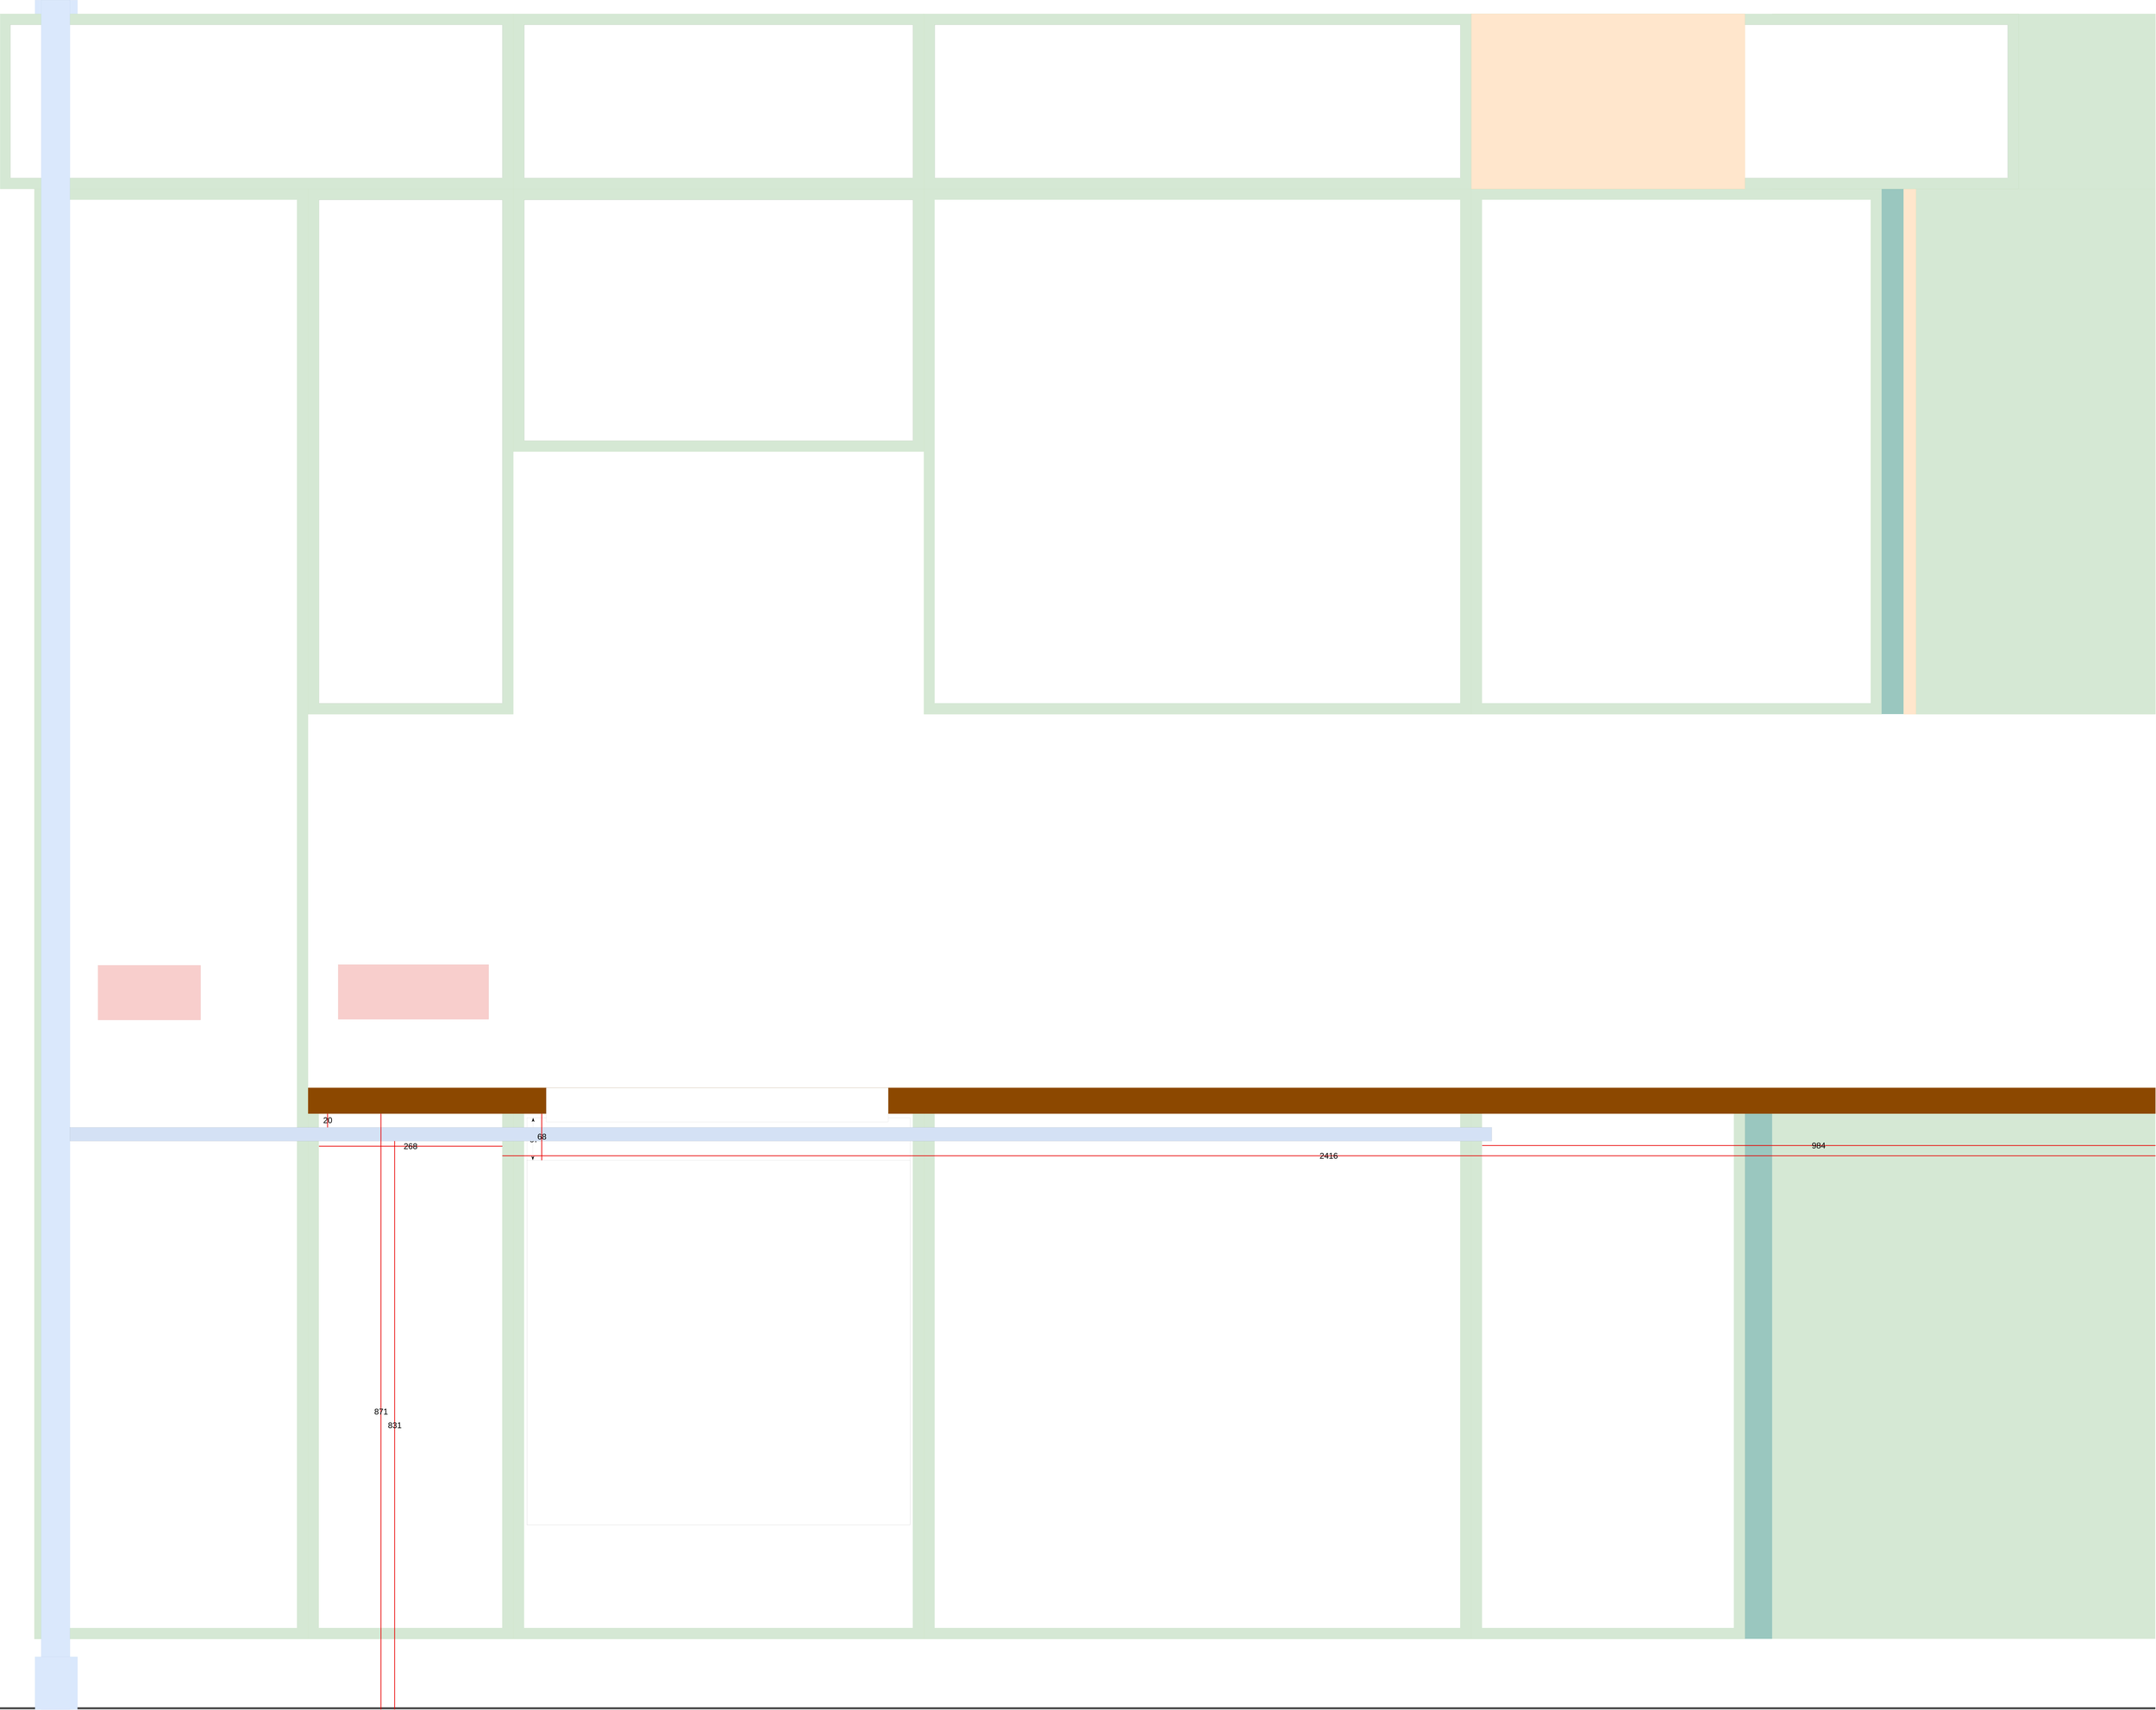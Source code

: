 <mxfile version="24.6.1" type="github" pages="2">
  <diagram name="left" id="koKkgfx4V1DcDY4L06e6">
    <mxGraphModel dx="891" dy="560" grid="1" gridSize="1" guides="1" tooltips="1" connect="1" arrows="1" fold="1" page="1" pageScale="1" pageWidth="3150" pageHeight="2499" math="0" shadow="0">
      <root>
        <mxCell id="0" />
        <mxCell id="1" parent="0" />
        <mxCell id="xtGN7tZTvixt9cB9F57P-2" value="" style="rounded=0;whiteSpace=wrap;html=1;strokeColor=none;strokeWidth=0;fillColor=none;rotatable=0;cloneable=0;deletable=0;resizable=0;movable=0;editable=0;locked=1;connectable=0;" parent="1" vertex="1">
          <mxGeometry width="3150" height="2499" as="geometry" />
        </mxCell>
        <mxCell id="w0aLumGX9xAHh60q_JEq-9" value="" style="rounded=0;whiteSpace=wrap;html=1;strokeColor=none;fillColor=#9AC7BF;" parent="1" vertex="1">
          <mxGeometry x="2550" y="1628" width="40" height="768" as="geometry" />
        </mxCell>
        <mxCell id="w0aLumGX9xAHh60q_JEq-11" value="" style="rounded=0;whiteSpace=wrap;html=1;strokeWidth=0;fillColor=#d5e8d4;strokeColor=#82b366;" parent="1" vertex="1">
          <mxGeometry x="2590" y="20" width="560" height="256" as="geometry" />
        </mxCell>
        <mxCell id="FoiQY0BL_amfM0cv7Ukx-2" value="пол" parent="0" />
        <mxCell id="xtGN7tZTvixt9cB9F57P-3" value="" style="rounded=0;whiteSpace=wrap;html=1;strokeColor=none;fillColor=default;" parent="FoiQY0BL_amfM0cv7Ukx-2" vertex="1">
          <mxGeometry y="2396" width="3150" height="100" as="geometry" />
        </mxCell>
        <mxCell id="FoiQY0BL_amfM0cv7Ukx-23" value="" style="rounded=0;whiteSpace=wrap;html=1;strokeColor=none;fillColor=#4D4D4D;fontColor=#ffffff;" parent="FoiQY0BL_amfM0cv7Ukx-2" vertex="1">
          <mxGeometry y="2496" width="3150" height="3" as="geometry" />
        </mxCell>
        <mxCell id="_2o7Frp7gTv5wv5hf5Ww-18" value="" style="rounded=0;whiteSpace=wrap;html=1;strokeWidth=0;fillColor=#dae8fc;strokeColor=#6c8ebf;align=center;verticalAlign=middle;fontFamily=Helvetica;fontSize=12;fontColor=default;" parent="FoiQY0BL_amfM0cv7Ukx-2" vertex="1">
          <mxGeometry x="55" y="72" width="62" height="36" as="geometry" />
        </mxCell>
        <mxCell id="_2o7Frp7gTv5wv5hf5Ww-19" value="" style="rounded=0;whiteSpace=wrap;html=1;strokeWidth=0;fillColor=#dae8fc;strokeColor=#6c8ebf;align=center;verticalAlign=middle;fontFamily=Helvetica;fontSize=12;fontColor=default;" parent="FoiQY0BL_amfM0cv7Ukx-2" vertex="1">
          <mxGeometry x="51" width="62" height="36" as="geometry" />
        </mxCell>
        <mxCell id="FoiQY0BL_amfM0cv7Ukx-28" value="верхний ряд" parent="0" />
        <mxCell id="CjcA40CV85_2sZ5aNf5o-3" value="" style="group" parent="FoiQY0BL_amfM0cv7Ukx-28" vertex="1" connectable="0">
          <mxGeometry x="450" y="276" width="300" height="768" as="geometry" />
        </mxCell>
        <mxCell id="CjcA40CV85_2sZ5aNf5o-1" value="" style="rounded=0;whiteSpace=wrap;html=1;strokeColor=#82b366;strokeWidth=0;fillColor=#d5e8d4;" parent="CjcA40CV85_2sZ5aNf5o-3" vertex="1">
          <mxGeometry width="300" height="768" as="geometry" />
        </mxCell>
        <mxCell id="CjcA40CV85_2sZ5aNf5o-2" value="" style="rounded=0;whiteSpace=wrap;html=1;strokeWidth=0;" parent="CjcA40CV85_2sZ5aNf5o-3" vertex="1">
          <mxGeometry x="16" y="16" width="268" height="736" as="geometry" />
        </mxCell>
        <mxCell id="CjcA40CV85_2sZ5aNf5o-6" value="" style="group" parent="FoiQY0BL_amfM0cv7Ukx-28" vertex="1" connectable="0">
          <mxGeometry x="750" y="276" width="600" height="384" as="geometry" />
        </mxCell>
        <mxCell id="CjcA40CV85_2sZ5aNf5o-4" value="" style="rounded=0;whiteSpace=wrap;html=1;strokeWidth=0;fillColor=#d5e8d4;strokeColor=#82b366;" parent="CjcA40CV85_2sZ5aNf5o-6" vertex="1">
          <mxGeometry width="600" height="384" as="geometry" />
        </mxCell>
        <mxCell id="CjcA40CV85_2sZ5aNf5o-5" value="" style="rounded=0;whiteSpace=wrap;html=1;strokeWidth=0;" parent="CjcA40CV85_2sZ5aNf5o-6" vertex="1">
          <mxGeometry x="16" y="16" width="568" height="352" as="geometry" />
        </mxCell>
        <mxCell id="CjcA40CV85_2sZ5aNf5o-7" value="" style="group" parent="FoiQY0BL_amfM0cv7Ukx-28" vertex="1" connectable="0">
          <mxGeometry x="1350" y="276" width="1400" height="768" as="geometry" />
        </mxCell>
        <mxCell id="CjcA40CV85_2sZ5aNf5o-8" value="" style="rounded=0;whiteSpace=wrap;html=1;strokeColor=#82b366;fillColor=#d5e8d4;strokeWidth=0;" parent="CjcA40CV85_2sZ5aNf5o-7" vertex="1">
          <mxGeometry width="800" height="768" as="geometry" />
        </mxCell>
        <mxCell id="CjcA40CV85_2sZ5aNf5o-9" value="" style="rounded=0;whiteSpace=wrap;html=1;fillColor=default;strokeColor=none;" parent="CjcA40CV85_2sZ5aNf5o-7" vertex="1">
          <mxGeometry x="16.003" y="16" width="768" height="736" as="geometry" />
        </mxCell>
        <mxCell id="CjcA40CV85_2sZ5aNf5o-10" value="" style="group" parent="CjcA40CV85_2sZ5aNf5o-7" vertex="1" connectable="0">
          <mxGeometry x="800" width="600" height="768" as="geometry" />
        </mxCell>
        <mxCell id="CjcA40CV85_2sZ5aNf5o-11" value="" style="rounded=0;whiteSpace=wrap;html=1;strokeColor=#82b366;fillColor=#d5e8d4;strokeWidth=0;" parent="CjcA40CV85_2sZ5aNf5o-10" vertex="1">
          <mxGeometry width="600" height="768" as="geometry" />
        </mxCell>
        <mxCell id="CjcA40CV85_2sZ5aNf5o-12" value="" style="rounded=0;whiteSpace=wrap;html=1;fillColor=default;strokeColor=none;" parent="CjcA40CV85_2sZ5aNf5o-10" vertex="1">
          <mxGeometry x="16" y="16" width="568" height="736" as="geometry" />
        </mxCell>
        <mxCell id="w0aLumGX9xAHh60q_JEq-7" value="" style="rounded=0;whiteSpace=wrap;html=1;strokeWidth=0;fillColor=#d5e8d4;strokeColor=#82b366;" parent="FoiQY0BL_amfM0cv7Ukx-28" vertex="1">
          <mxGeometry x="2800" y="276" width="350" height="768" as="geometry" />
        </mxCell>
        <mxCell id="w0aLumGX9xAHh60q_JEq-8" value="" style="rounded=0;whiteSpace=wrap;html=1;strokeWidth=0;fillColor=#ffe6cc;strokeColor=#d79b00;" parent="FoiQY0BL_amfM0cv7Ukx-28" vertex="1">
          <mxGeometry x="2782" y="276" width="18" height="768" as="geometry" />
        </mxCell>
        <mxCell id="FoiQY0BL_amfM0cv7Ukx-5" value="" style="rounded=0;whiteSpace=wrap;html=1;strokeColor=none;fillColor=#9AC7BF;" parent="FoiQY0BL_amfM0cv7Ukx-28" vertex="1">
          <mxGeometry x="2750" y="276" width="32" height="768" as="geometry" />
        </mxCell>
        <mxCell id="CjcA40CV85_2sZ5aNf5o-13" value="антресоль" parent="0" />
        <mxCell id="CjcA40CV85_2sZ5aNf5o-29" value="" style="group" parent="CjcA40CV85_2sZ5aNf5o-13" vertex="1" connectable="0">
          <mxGeometry x="2150" y="20" width="998" height="402" as="geometry" />
        </mxCell>
        <mxCell id="CjcA40CV85_2sZ5aNf5o-30" value="" style="rounded=0;whiteSpace=wrap;html=1;strokeWidth=0;fillColor=#d5e8d4;strokeColor=#82b366;" parent="CjcA40CV85_2sZ5aNf5o-29" vertex="1">
          <mxGeometry width="800" height="256" as="geometry" />
        </mxCell>
        <mxCell id="CjcA40CV85_2sZ5aNf5o-31" value="" style="rounded=0;whiteSpace=wrap;html=1;strokeWidth=0;" parent="CjcA40CV85_2sZ5aNf5o-29" vertex="1">
          <mxGeometry x="16" y="16" width="768" height="224" as="geometry" />
        </mxCell>
        <mxCell id="w0aLumGX9xAHh60q_JEq-12" value="" style="rounded=0;whiteSpace=wrap;html=1;fillColor=#ffe6cc;strokeColor=#d79b00;strokeWidth=0;" parent="CjcA40CV85_2sZ5aNf5o-29" vertex="1">
          <mxGeometry width="400" height="256" as="geometry" />
        </mxCell>
        <mxCell id="CjcA40CV85_2sZ5aNf5o-18" value="" style="group" parent="CjcA40CV85_2sZ5aNf5o-13" vertex="1" connectable="0">
          <mxGeometry x="750" y="20" width="600" height="256" as="geometry" />
        </mxCell>
        <mxCell id="CjcA40CV85_2sZ5aNf5o-19" value="" style="group" parent="CjcA40CV85_2sZ5aNf5o-18" vertex="1" connectable="0">
          <mxGeometry width="600" height="256" as="geometry" />
        </mxCell>
        <mxCell id="CjcA40CV85_2sZ5aNf5o-20" value="" style="rounded=0;whiteSpace=wrap;html=1;strokeWidth=0;fillColor=#d5e8d4;strokeColor=#82b366;" parent="CjcA40CV85_2sZ5aNf5o-19" vertex="1">
          <mxGeometry width="600" height="256" as="geometry" />
        </mxCell>
        <mxCell id="CjcA40CV85_2sZ5aNf5o-21" value="" style="rounded=0;whiteSpace=wrap;html=1;strokeWidth=0;" parent="CjcA40CV85_2sZ5aNf5o-19" vertex="1">
          <mxGeometry x="16" y="16" width="568" height="224" as="geometry" />
        </mxCell>
        <mxCell id="CjcA40CV85_2sZ5aNf5o-28" value="" style="group" parent="CjcA40CV85_2sZ5aNf5o-13" vertex="1" connectable="0">
          <mxGeometry x="1350" y="20" width="800" height="256" as="geometry" />
        </mxCell>
        <mxCell id="CjcA40CV85_2sZ5aNf5o-26" value="" style="rounded=0;whiteSpace=wrap;html=1;strokeWidth=0;fillColor=#d5e8d4;strokeColor=#82b366;" parent="CjcA40CV85_2sZ5aNf5o-28" vertex="1">
          <mxGeometry width="800" height="256" as="geometry" />
        </mxCell>
        <mxCell id="CjcA40CV85_2sZ5aNf5o-27" value="" style="rounded=0;whiteSpace=wrap;html=1;strokeWidth=0;" parent="CjcA40CV85_2sZ5aNf5o-28" vertex="1">
          <mxGeometry x="16" y="16" width="768" height="224" as="geometry" />
        </mxCell>
        <mxCell id="CjcA40CV85_2sZ5aNf5o-16" value="" style="group" parent="CjcA40CV85_2sZ5aNf5o-13" vertex="1" connectable="0">
          <mxGeometry y="20" width="2436" height="256" as="geometry" />
        </mxCell>
        <mxCell id="CjcA40CV85_2sZ5aNf5o-17" value="" style="group" parent="CjcA40CV85_2sZ5aNf5o-16" vertex="1" connectable="0">
          <mxGeometry width="2436" height="256" as="geometry" />
        </mxCell>
        <mxCell id="CjcA40CV85_2sZ5aNf5o-14" value="" style="rounded=0;whiteSpace=wrap;html=1;strokeWidth=0;fillColor=#d5e8d4;strokeColor=#82b366;" parent="CjcA40CV85_2sZ5aNf5o-17" vertex="1">
          <mxGeometry width="750" height="256" as="geometry" />
        </mxCell>
        <mxCell id="CjcA40CV85_2sZ5aNf5o-15" value="" style="rounded=0;whiteSpace=wrap;html=1;strokeWidth=0;" parent="CjcA40CV85_2sZ5aNf5o-17" vertex="1">
          <mxGeometry x="15" y="16" width="719" height="224" as="geometry" />
        </mxCell>
        <mxCell id="FoiQY0BL_amfM0cv7Ukx-4" value="нижний ряд" parent="0" />
        <mxCell id="FoiQY0BL_amfM0cv7Ukx-3" value="" style="rounded=0;whiteSpace=wrap;html=1;strokeColor=none;fillColor=#d5e8d4;" parent="FoiQY0BL_amfM0cv7Ukx-4" vertex="1">
          <mxGeometry x="2590" y="1628" width="560" height="768" as="geometry" />
        </mxCell>
        <mxCell id="FoiQY0BL_amfM0cv7Ukx-8" value="" style="group" parent="FoiQY0BL_amfM0cv7Ukx-4" vertex="1" connectable="0">
          <mxGeometry x="2150" y="1628" width="1000" height="768" as="geometry" />
        </mxCell>
        <mxCell id="FoiQY0BL_amfM0cv7Ukx-6" value="" style="rounded=0;whiteSpace=wrap;html=1;strokeColor=#82b366;fillColor=#d5e8d4;strokeWidth=0;" parent="FoiQY0BL_amfM0cv7Ukx-8" vertex="1">
          <mxGeometry width="400" height="768" as="geometry" />
        </mxCell>
        <mxCell id="FoiQY0BL_amfM0cv7Ukx-7" value="" style="rounded=0;whiteSpace=wrap;html=1;fillColor=default;strokeColor=none;" parent="FoiQY0BL_amfM0cv7Ukx-8" vertex="1">
          <mxGeometry x="16" width="368" height="752" as="geometry" />
        </mxCell>
        <mxCell id="FoiQY0BL_amfM0cv7Ukx-12" value="" style="group" parent="FoiQY0BL_amfM0cv7Ukx-4" vertex="1" connectable="0">
          <mxGeometry x="750" y="1618" width="621" height="768" as="geometry" />
        </mxCell>
        <mxCell id="FoiQY0BL_amfM0cv7Ukx-13" value="" style="rounded=0;whiteSpace=wrap;html=1;strokeColor=#82b366;fillColor=#d5e8d4;strokeWidth=0;" parent="FoiQY0BL_amfM0cv7Ukx-12" vertex="1">
          <mxGeometry y="10" width="600" height="768" as="geometry" />
        </mxCell>
        <mxCell id="FoiQY0BL_amfM0cv7Ukx-14" value="" style="rounded=0;whiteSpace=wrap;html=1;fillColor=default;strokeColor=none;" parent="FoiQY0BL_amfM0cv7Ukx-12" vertex="1">
          <mxGeometry x="16" y="10" width="568" height="752" as="geometry" />
        </mxCell>
        <mxCell id="FoiQY0BL_amfM0cv7Ukx-15" value="" style="group" parent="FoiQY0BL_amfM0cv7Ukx-4" vertex="1" connectable="0">
          <mxGeometry x="450" y="1618" width="390" height="768" as="geometry" />
        </mxCell>
        <mxCell id="FoiQY0BL_amfM0cv7Ukx-16" value="" style="rounded=0;whiteSpace=wrap;html=1;strokeColor=#82b366;fillColor=#d5e8d4;strokeWidth=0;" parent="FoiQY0BL_amfM0cv7Ukx-15" vertex="1">
          <mxGeometry y="10" width="300" height="768" as="geometry" />
        </mxCell>
        <mxCell id="FoiQY0BL_amfM0cv7Ukx-17" value="" style="rounded=0;whiteSpace=wrap;html=1;fillColor=default;strokeColor=none;" parent="FoiQY0BL_amfM0cv7Ukx-15" vertex="1">
          <mxGeometry x="16" y="10" width="268" height="752" as="geometry" />
        </mxCell>
        <mxCell id="FoiQY0BL_amfM0cv7Ukx-22" value="" style="group" parent="FoiQY0BL_amfM0cv7Ukx-4" vertex="1" connectable="0">
          <mxGeometry x="50" y="276" width="400" height="2120" as="geometry" />
        </mxCell>
        <mxCell id="FoiQY0BL_amfM0cv7Ukx-19" value="" style="rounded=0;whiteSpace=wrap;html=1;strokeColor=#82b366;fillColor=#d5e8d4;strokeWidth=0;" parent="FoiQY0BL_amfM0cv7Ukx-22" vertex="1">
          <mxGeometry width="400" height="2120" as="geometry" />
        </mxCell>
        <mxCell id="FoiQY0BL_amfM0cv7Ukx-21" value="" style="rounded=0;whiteSpace=wrap;html=1;strokeColor=none;" parent="FoiQY0BL_amfM0cv7Ukx-22" vertex="1">
          <mxGeometry x="16" y="16.079" width="368" height="2088" as="geometry" />
        </mxCell>
        <mxCell id="FoiQY0BL_amfM0cv7Ukx-24" value="" style="group" parent="FoiQY0BL_amfM0cv7Ukx-4" vertex="1" connectable="0">
          <mxGeometry x="1350" y="1628" width="800" height="768" as="geometry" />
        </mxCell>
        <mxCell id="FoiQY0BL_amfM0cv7Ukx-25" value="" style="rounded=0;whiteSpace=wrap;html=1;strokeColor=#82b366;fillColor=#d5e8d4;strokeWidth=0;" parent="FoiQY0BL_amfM0cv7Ukx-24" vertex="1">
          <mxGeometry width="800" height="768" as="geometry" />
        </mxCell>
        <mxCell id="FoiQY0BL_amfM0cv7Ukx-26" value="" style="rounded=0;whiteSpace=wrap;html=1;fillColor=default;strokeColor=none;" parent="FoiQY0BL_amfM0cv7Ukx-24" vertex="1">
          <mxGeometry x="16" width="768" height="752" as="geometry" />
        </mxCell>
        <mxCell id="_2o7Frp7gTv5wv5hf5Ww-23" value="" style="rounded=0;whiteSpace=wrap;html=1;strokeWidth=0;fillColor=#8C4800;strokeColor=#d79b00;" parent="FoiQY0BL_amfM0cv7Ukx-4" vertex="1">
          <mxGeometry x="450" y="1590" width="2700" height="38" as="geometry" />
        </mxCell>
        <mxCell id="CjcA40CV85_2sZ5aNf5o-33" value="котел" parent="0" visible="0" />
        <mxCell id="_2o7Frp7gTv5wv5hf5Ww-1" value="" style="rounded=0;whiteSpace=wrap;html=1;strokeWidth=0;fillColor=#CCCCCC;resizable=1;editable=1;movable=1;rotatable=0;deletable=0;locked=0;connectable=1;cloneable=0;" parent="CjcA40CV85_2sZ5aNf5o-33" vertex="1">
          <mxGeometry x="2247" y="301" width="405" height="718" as="geometry" />
        </mxCell>
        <mxCell id="_2o7Frp7gTv5wv5hf5Ww-4" value="" style="rounded=0;whiteSpace=wrap;html=1;strokeWidth=0;fillColor=#CCCCCC;" parent="CjcA40CV85_2sZ5aNf5o-33" vertex="1">
          <mxGeometry x="2409" y="58" width="80" height="253" as="geometry" />
        </mxCell>
        <mxCell id="_2o7Frp7gTv5wv5hf5Ww-8" value="" style="rounded=0;whiteSpace=wrap;html=1;fillColor=#CCCCCC;strokeWidth=0;" parent="CjcA40CV85_2sZ5aNf5o-33" vertex="1">
          <mxGeometry x="2274" y="45" width="80" height="266" as="geometry" />
        </mxCell>
        <mxCell id="_2o7Frp7gTv5wv5hf5Ww-7" value="" style="rounded=0;whiteSpace=wrap;html=1;strokeWidth=0;fillColor=#CCCCCC;" parent="CjcA40CV85_2sZ5aNf5o-33" vertex="1">
          <mxGeometry y="45" width="2354" height="80" as="geometry" />
        </mxCell>
        <mxCell id="_2o7Frp7gTv5wv5hf5Ww-6" value="" style="rounded=0;whiteSpace=wrap;html=1;strokeWidth=0;fillColor=#CCCCCC;" parent="CjcA40CV85_2sZ5aNf5o-33" vertex="1">
          <mxGeometry x="2282" y="1019" width="335" height="1480" as="geometry" />
        </mxCell>
        <mxCell id="CjcA40CV85_2sZ5aNf5o-32" value="" style="ellipse;whiteSpace=wrap;html=1;aspect=fixed;strokeWidth=0;fillColor=#CCCCCC;strokeColor=#23445d;" parent="CjcA40CV85_2sZ5aNf5o-33" vertex="1">
          <mxGeometry x="2489" y="57" width="80" height="80" as="geometry" />
        </mxCell>
        <mxCell id="_2o7Frp7gTv5wv5hf5Ww-9" value="" style="rounded=0;whiteSpace=wrap;html=1;strokeWidth=0;fillColor=#CCCCCC;" parent="CjcA40CV85_2sZ5aNf5o-33" vertex="1">
          <mxGeometry x="2450" y="150" width="160" height="110" as="geometry" />
        </mxCell>
        <mxCell id="_2o7Frp7gTv5wv5hf5Ww-35" value="духовка" parent="0" />
        <mxCell id="_2o7Frp7gTv5wv5hf5Ww-29" value="" style="group" parent="_2o7Frp7gTv5wv5hf5Ww-35" vertex="1" connectable="0">
          <mxGeometry x="770" y="1644" width="560" height="595" as="geometry" />
        </mxCell>
        <mxCell id="_2o7Frp7gTv5wv5hf5Ww-27" value="" style="rounded=0;whiteSpace=wrap;html=1;strokeWidth=0;perimeterSpacing=0;" parent="_2o7Frp7gTv5wv5hf5Ww-29" vertex="1">
          <mxGeometry y="-10" width="560" height="595" as="geometry" />
        </mxCell>
        <mxCell id="_2o7Frp7gTv5wv5hf5Ww-28" value="" style="rounded=0;whiteSpace=wrap;html=1;strokeWidth=0;perimeterSpacing=0;" parent="_2o7Frp7gTv5wv5hf5Ww-29" vertex="1">
          <mxGeometry y="52" width="560" height="533" as="geometry" />
        </mxCell>
        <mxCell id="_2o7Frp7gTv5wv5hf5Ww-32" value="" style="endArrow=classicThin;startArrow=classicThin;html=1;rounded=0;entryX=0.016;entryY=0;entryDx=0;entryDy=0;entryPerimeter=0;exitX=0.015;exitY=0;exitDx=0;exitDy=0;exitPerimeter=0;startFill=1;endFill=1;strokeWidth=0;" parent="_2o7Frp7gTv5wv5hf5Ww-29" source="_2o7Frp7gTv5wv5hf5Ww-28" target="_2o7Frp7gTv5wv5hf5Ww-27" edge="1">
          <mxGeometry width="50" height="50" relative="1" as="geometry">
            <mxPoint x="9" y="49" as="sourcePoint" />
            <mxPoint x="59" y="-1" as="targetPoint" />
          </mxGeometry>
        </mxCell>
        <mxCell id="_2o7Frp7gTv5wv5hf5Ww-34" value="57" style="edgeLabel;html=1;align=center;verticalAlign=middle;resizable=0;points=[];" parent="_2o7Frp7gTv5wv5hf5Ww-32" vertex="1" connectable="0">
          <mxGeometry x="-0.015" y="-1" relative="1" as="geometry">
            <mxPoint as="offset" />
          </mxGeometry>
        </mxCell>
        <mxCell id="_2o7Frp7gTv5wv5hf5Ww-36" value="" style="rounded=0;whiteSpace=wrap;html=1;strokeWidth=0;" parent="_2o7Frp7gTv5wv5hf5Ww-35" vertex="1">
          <mxGeometry x="798" y="1590" width="500" height="50" as="geometry" />
        </mxCell>
        <mxCell id="_2o7Frp7gTv5wv5hf5Ww-13" value="газ" parent="0" />
        <mxCell id="_2o7Frp7gTv5wv5hf5Ww-14" value="" style="rounded=0;whiteSpace=wrap;html=1;strokeWidth=0;fillColor=#dae8fc;strokeColor=#6c8ebf;" parent="_2o7Frp7gTv5wv5hf5Ww-13" vertex="1">
          <mxGeometry x="60" width="42" height="2499" as="geometry" />
        </mxCell>
        <mxCell id="_2o7Frp7gTv5wv5hf5Ww-15" value="" style="rounded=0;whiteSpace=wrap;html=1;strokeWidth=0;fillColor=#dae8fc;strokeColor=#6c8ebf;align=center;verticalAlign=middle;fontFamily=Helvetica;fontSize=12;fontColor=default;" parent="_2o7Frp7gTv5wv5hf5Ww-13" vertex="1">
          <mxGeometry x="51" y="2422" width="62" height="77" as="geometry" />
        </mxCell>
        <mxCell id="_2o7Frp7gTv5wv5hf5Ww-20" value="" style="rounded=0;whiteSpace=wrap;html=1;strokeWidth=0;strokeColor=default;fillColor=#D4E1F5;" parent="_2o7Frp7gTv5wv5hf5Ww-13" vertex="1">
          <mxGeometry x="102" y="1648" width="2078" height="20" as="geometry" />
        </mxCell>
        <mxCell id="_cgxPpLW0loe5eL5B5di-2" value="20" style="rounded=0;whiteSpace=wrap;html=1;strokeWidth=0;fillColor=#FF0000;" parent="_2o7Frp7gTv5wv5hf5Ww-13" vertex="1">
          <mxGeometry x="478" y="1628" width="1" height="20" as="geometry" />
        </mxCell>
        <mxCell id="_cgxPpLW0loe5eL5B5di-3" value="268" style="rounded=0;whiteSpace=wrap;html=1;fillColor=#FF0000;strokeWidth=0;" parent="_2o7Frp7gTv5wv5hf5Ww-13" vertex="1">
          <mxGeometry x="466" y="1675" width="268" height="1" as="geometry" />
        </mxCell>
        <mxCell id="_cgxPpLW0loe5eL5B5di-5" value="984" style="rounded=0;whiteSpace=wrap;html=1;strokeWidth=0;fillColor=#FF0000;" parent="_2o7Frp7gTv5wv5hf5Ww-13" vertex="1">
          <mxGeometry x="2166" y="1674" width="984" height="1" as="geometry" />
        </mxCell>
        <mxCell id="_cgxPpLW0loe5eL5B5di-6" value="2416" style="rounded=0;whiteSpace=wrap;html=1;strokeWidth=0;fillColor=#FF0000;" parent="_2o7Frp7gTv5wv5hf5Ww-13" vertex="1">
          <mxGeometry x="734" y="1689" width="2416" height="1" as="geometry" />
        </mxCell>
        <mxCell id="w0aLumGX9xAHh60q_JEq-1" value="871" style="rounded=0;whiteSpace=wrap;html=1;strokeWidth=0;fillColor=#FF0000;" parent="_2o7Frp7gTv5wv5hf5Ww-13" vertex="1">
          <mxGeometry x="556" y="1628" width="1" height="871" as="geometry" />
        </mxCell>
        <mxCell id="w0aLumGX9xAHh60q_JEq-3" value="68" style="rounded=0;whiteSpace=wrap;html=1;strokeWidth=0;fillColor=#FF0000;" parent="_2o7Frp7gTv5wv5hf5Ww-13" vertex="1">
          <mxGeometry x="791" y="1628" width="1" height="68" as="geometry" />
        </mxCell>
        <mxCell id="w0aLumGX9xAHh60q_JEq-4" value="831" style="rounded=0;whiteSpace=wrap;html=1;strokeWidth=0;fillColor=#FF0000;" parent="_2o7Frp7gTv5wv5hf5Ww-13" vertex="1">
          <mxGeometry x="576" y="1668" width="1" height="831" as="geometry" />
        </mxCell>
        <mxCell id="EK9v8JkH4PZetZc3i3iM-2" value="электрика" parent="0" />
        <mxCell id="EK9v8JkH4PZetZc3i3iM-1" value="" style="rounded=0;whiteSpace=wrap;html=1;strokeWidth=0;fillColor=#f8cecc;strokeColor=#b85450;" parent="EK9v8JkH4PZetZc3i3iM-2" vertex="1">
          <mxGeometry x="494" y="1410" width="220" height="80" as="geometry" />
        </mxCell>
        <mxCell id="Xp1xwoGzoSQ8W8K1QQJ6-2" value="" style="rounded=0;whiteSpace=wrap;html=1;strokeWidth=0;fillColor=#f8cecc;strokeColor=#b85450;" vertex="1" parent="EK9v8JkH4PZetZc3i3iM-2">
          <mxGeometry x="143" y="1411" width="150" height="80" as="geometry" />
        </mxCell>
      </root>
    </mxGraphModel>
  </diagram>
  <diagram id="MCvRF2MGLXskAfKhxcWS" name="right">
    <mxGraphModel dx="3230" dy="2030" grid="1" gridSize="1" guides="1" tooltips="1" connect="1" arrows="1" fold="1" page="1" pageScale="1" pageWidth="1942" pageHeight="2499" math="0" shadow="0">
      <root>
        <mxCell id="0" />
        <mxCell id="1" parent="0" />
        <mxCell id="Xa1f5CfI5zwSuXjqm02R-3" value="" style="rounded=0;whiteSpace=wrap;html=1;strokeWidth=0;fillColor=none;movable=0;resizable=0;cloneable=0;rotatable=0;deletable=0;" vertex="1" parent="1">
          <mxGeometry width="1942" height="2499" as="geometry" />
        </mxCell>
        <mxCell id="Xa1f5CfI5zwSuXjqm02R-2" value="нижний ряд" parent="0" />
        <mxCell id="Xa1f5CfI5zwSuXjqm02R-5" value="" style="group" vertex="1" connectable="0" parent="Xa1f5CfI5zwSuXjqm02R-2">
          <mxGeometry y="1628" width="1000" height="768" as="geometry" />
        </mxCell>
        <mxCell id="Xa1f5CfI5zwSuXjqm02R-1" value="" style="rounded=0;whiteSpace=wrap;html=1;strokeWidth=0;fillColor=#d5e8d4;strokeColor=#82b366;" vertex="1" parent="Xa1f5CfI5zwSuXjqm02R-5">
          <mxGeometry width="1000" height="768" as="geometry" />
        </mxCell>
        <mxCell id="Xa1f5CfI5zwSuXjqm02R-4" value="" style="rounded=0;whiteSpace=wrap;html=1;strokeWidth=0;" vertex="1" parent="Xa1f5CfI5zwSuXjqm02R-5">
          <mxGeometry x="16" width="968" height="752" as="geometry" />
        </mxCell>
        <mxCell id="n3GkHVR-IOlGxmIleW0b-3" value="" style="rounded=0;whiteSpace=wrap;html=1;strokeColor=#82b366;fillColor=#d5e8d4;strokeWidth=0;" vertex="1" parent="Xa1f5CfI5zwSuXjqm02R-2">
          <mxGeometry y="276" width="800" height="768" as="geometry" />
        </mxCell>
        <mxCell id="Xa1f5CfI5zwSuXjqm02R-11" value="" style="group" vertex="1" connectable="0" parent="Xa1f5CfI5zwSuXjqm02R-2">
          <mxGeometry x="1000" y="1628" width="150" height="768" as="geometry" />
        </mxCell>
        <mxCell id="Xa1f5CfI5zwSuXjqm02R-9" value="" style="rounded=0;whiteSpace=wrap;html=1;strokeWidth=0;fillColor=#d5e8d4;strokeColor=#82b366;" vertex="1" parent="Xa1f5CfI5zwSuXjqm02R-11">
          <mxGeometry width="150" height="768" as="geometry" />
        </mxCell>
        <mxCell id="Xa1f5CfI5zwSuXjqm02R-10" value="" style="rounded=0;whiteSpace=wrap;html=1;strokeWidth=0;" vertex="1" parent="Xa1f5CfI5zwSuXjqm02R-11">
          <mxGeometry x="16" width="118" height="752" as="geometry" />
        </mxCell>
        <mxCell id="Xa1f5CfI5zwSuXjqm02R-14" value="" style="group" vertex="1" connectable="0" parent="Xa1f5CfI5zwSuXjqm02R-2">
          <mxGeometry x="1150" y="1628" width="600" height="768" as="geometry" />
        </mxCell>
        <mxCell id="Xa1f5CfI5zwSuXjqm02R-12" value="" style="rounded=0;whiteSpace=wrap;html=1;strokeWidth=0;fillColor=#d5e8d4;strokeColor=#82b366;" vertex="1" parent="Xa1f5CfI5zwSuXjqm02R-14">
          <mxGeometry width="600" height="768" as="geometry" />
        </mxCell>
        <mxCell id="Xa1f5CfI5zwSuXjqm02R-13" value="" style="rounded=0;whiteSpace=wrap;html=1;strokeWidth=0;" vertex="1" parent="Xa1f5CfI5zwSuXjqm02R-14">
          <mxGeometry x="16" width="568" height="752" as="geometry" />
        </mxCell>
        <mxCell id="Xa1f5CfI5zwSuXjqm02R-18" value="" style="group" vertex="1" connectable="0" parent="Xa1f5CfI5zwSuXjqm02R-2">
          <mxGeometry x="1750" y="1731" width="150" height="768" as="geometry" />
        </mxCell>
        <mxCell id="Xa1f5CfI5zwSuXjqm02R-19" value="" style="rounded=0;whiteSpace=wrap;html=1;strokeWidth=0;fillColor=#d5e8d4;strokeColor=#82b366;" vertex="1" parent="Xa1f5CfI5zwSuXjqm02R-18">
          <mxGeometry y="-103" width="150" height="768" as="geometry" />
        </mxCell>
        <mxCell id="Xa1f5CfI5zwSuXjqm02R-20" value="" style="rounded=0;whiteSpace=wrap;html=1;strokeWidth=0;" vertex="1" parent="Xa1f5CfI5zwSuXjqm02R-18">
          <mxGeometry x="16" y="-103" width="118" height="752" as="geometry" />
        </mxCell>
        <mxCell id="Xa1f5CfI5zwSuXjqm02R-21" value="" style="rounded=0;whiteSpace=wrap;html=1;strokeWidth=0;" vertex="1" parent="Xa1f5CfI5zwSuXjqm02R-2">
          <mxGeometry x="1900" y="1628" width="16" height="768" as="geometry" />
        </mxCell>
        <mxCell id="Xa1f5CfI5zwSuXjqm02R-22" value="" style="rounded=0;whiteSpace=wrap;html=1;strokeWidth=0;" vertex="1" parent="Xa1f5CfI5zwSuXjqm02R-2">
          <mxGeometry y="2396" width="1942" height="100" as="geometry" />
        </mxCell>
        <mxCell id="Xa1f5CfI5zwSuXjqm02R-23" value="" style="rounded=0;whiteSpace=wrap;html=1;strokeWidth=0;fillColor=#4D4D4D;" vertex="1" parent="Xa1f5CfI5zwSuXjqm02R-2">
          <mxGeometry y="2496" width="1942" height="3" as="geometry" />
        </mxCell>
        <mxCell id="H6eVLfdbJI4pUoHqTO-i-1" value="" style="rounded=0;whiteSpace=wrap;html=1;strokeWidth=0;fillColor=#8C4800;strokeColor=#d79b00;" vertex="1" parent="Xa1f5CfI5zwSuXjqm02R-2">
          <mxGeometry y="1590" width="1916" height="38" as="geometry" />
        </mxCell>
        <mxCell id="G7GyN-0zBQfFBoRQjGYE-1" value="" style="group" vertex="1" connectable="0" parent="Xa1f5CfI5zwSuXjqm02R-2">
          <mxGeometry x="1100" y="20" width="800" height="256" as="geometry" />
        </mxCell>
        <mxCell id="G7GyN-0zBQfFBoRQjGYE-2" value="" style="rounded=0;whiteSpace=wrap;html=1;strokeWidth=0;fillColor=#d5e8d4;strokeColor=#82b366;" vertex="1" parent="G7GyN-0zBQfFBoRQjGYE-1">
          <mxGeometry width="800" height="256" as="geometry" />
        </mxCell>
        <mxCell id="G7GyN-0zBQfFBoRQjGYE-3" value="" style="rounded=0;whiteSpace=wrap;html=1;strokeWidth=0;" vertex="1" parent="G7GyN-0zBQfFBoRQjGYE-1">
          <mxGeometry x="16" y="16" width="768" height="224" as="geometry" />
        </mxCell>
        <mxCell id="G7GyN-0zBQfFBoRQjGYE-7" value="" style="group" vertex="1" connectable="0" parent="Xa1f5CfI5zwSuXjqm02R-2">
          <mxGeometry x="300" y="20" width="800" height="256" as="geometry" />
        </mxCell>
        <mxCell id="G7GyN-0zBQfFBoRQjGYE-8" value="" style="rounded=0;whiteSpace=wrap;html=1;strokeWidth=0;fillColor=#d5e8d4;strokeColor=#82b366;" vertex="1" parent="G7GyN-0zBQfFBoRQjGYE-7">
          <mxGeometry width="800" height="256" as="geometry" />
        </mxCell>
        <mxCell id="G7GyN-0zBQfFBoRQjGYE-9" value="" style="rounded=0;whiteSpace=wrap;html=1;strokeWidth=0;" vertex="1" parent="G7GyN-0zBQfFBoRQjGYE-7">
          <mxGeometry x="16" y="16" width="768" height="224" as="geometry" />
        </mxCell>
        <mxCell id="G7GyN-0zBQfFBoRQjGYE-10" value="" style="rounded=0;whiteSpace=wrap;html=1;strokeWidth=0;fillColor=#d5e8d4;strokeColor=#82b366;" vertex="1" parent="Xa1f5CfI5zwSuXjqm02R-2">
          <mxGeometry y="20" width="300" height="256" as="geometry" />
        </mxCell>
        <mxCell id="G7GyN-0zBQfFBoRQjGYE-11" value="" style="rounded=0;whiteSpace=wrap;html=1;strokeWidth=0;" vertex="1" parent="Xa1f5CfI5zwSuXjqm02R-2">
          <mxGeometry x="1900" y="20" width="16" height="256" as="geometry" />
        </mxCell>
        <mxCell id="eFzxyeeRAb6IG0GMO3mo-1" value="" style="group" vertex="1" connectable="0" parent="Xa1f5CfI5zwSuXjqm02R-2">
          <mxGeometry x="1600" y="276" width="300" height="768" as="geometry" />
        </mxCell>
        <mxCell id="eFzxyeeRAb6IG0GMO3mo-2" value="" style="rounded=0;whiteSpace=wrap;html=1;strokeColor=#82b366;strokeWidth=0;fillColor=#d5e8d4;" vertex="1" parent="eFzxyeeRAb6IG0GMO3mo-1">
          <mxGeometry width="300" height="768" as="geometry" />
        </mxCell>
        <mxCell id="eFzxyeeRAb6IG0GMO3mo-3" value="" style="rounded=0;whiteSpace=wrap;html=1;strokeWidth=0;" vertex="1" parent="eFzxyeeRAb6IG0GMO3mo-1">
          <mxGeometry x="16" y="16" width="268" height="736" as="geometry" />
        </mxCell>
        <mxCell id="eFzxyeeRAb6IG0GMO3mo-4" value="" style="rounded=0;whiteSpace=wrap;html=1;strokeWidth=0;" vertex="1" parent="Xa1f5CfI5zwSuXjqm02R-2">
          <mxGeometry x="1900" y="276" width="16" height="768" as="geometry" />
        </mxCell>
        <mxCell id="n3GkHVR-IOlGxmIleW0b-1" value="" style="rounded=0;whiteSpace=wrap;html=1;strokeColor=#82b366;fillColor=#d5e8d4;strokeWidth=0;" vertex="1" parent="Xa1f5CfI5zwSuXjqm02R-2">
          <mxGeometry x="800" y="276" width="800" height="768" as="geometry" />
        </mxCell>
        <mxCell id="n3GkHVR-IOlGxmIleW0b-2" value="" style="rounded=0;whiteSpace=wrap;html=1;fillColor=default;strokeColor=none;" vertex="1" parent="Xa1f5CfI5zwSuXjqm02R-2">
          <mxGeometry x="816.003" y="292" width="768" height="736" as="geometry" />
        </mxCell>
        <mxCell id="n3GkHVR-IOlGxmIleW0b-4" value="" style="rounded=0;whiteSpace=wrap;html=1;fillColor=default;strokeColor=none;" vertex="1" parent="Xa1f5CfI5zwSuXjqm02R-2">
          <mxGeometry x="16.003" y="292" width="768" height="736" as="geometry" />
        </mxCell>
        <mxCell id="q9hbv-4CA7zz1JpfFjKB-1" value="" style="rounded=0;whiteSpace=wrap;html=1;strokeWidth=0;fillColor=#d5e8d4;strokeColor=#82b366;" vertex="1" parent="Xa1f5CfI5zwSuXjqm02R-2">
          <mxGeometry y="276" width="350" height="768" as="geometry" />
        </mxCell>
      </root>
    </mxGraphModel>
  </diagram>
</mxfile>
